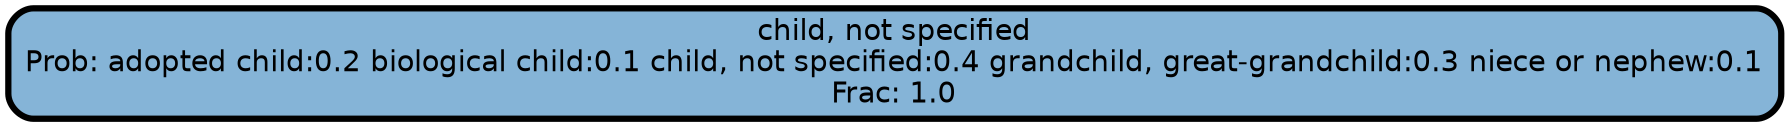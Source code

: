 graph Tree {
node [shape=box, style="filled, rounded",color="black",penwidth="3",fontcolor="black",                 fontname=helvetica] ;
graph [ranksep="0 equally", splines=straight,                 bgcolor=transparent, dpi=200] ;
edge [fontname=helvetica, color=black] ;
0 [label="child, not specified
Prob: adopted child:0.2 biological child:0.1 child, not specified:0.4 grandchild, great-grandchild:0.3 niece or nephew:0.1
Frac: 1.0", fillcolor="#85b4d7"] ;
{rank = same;}}